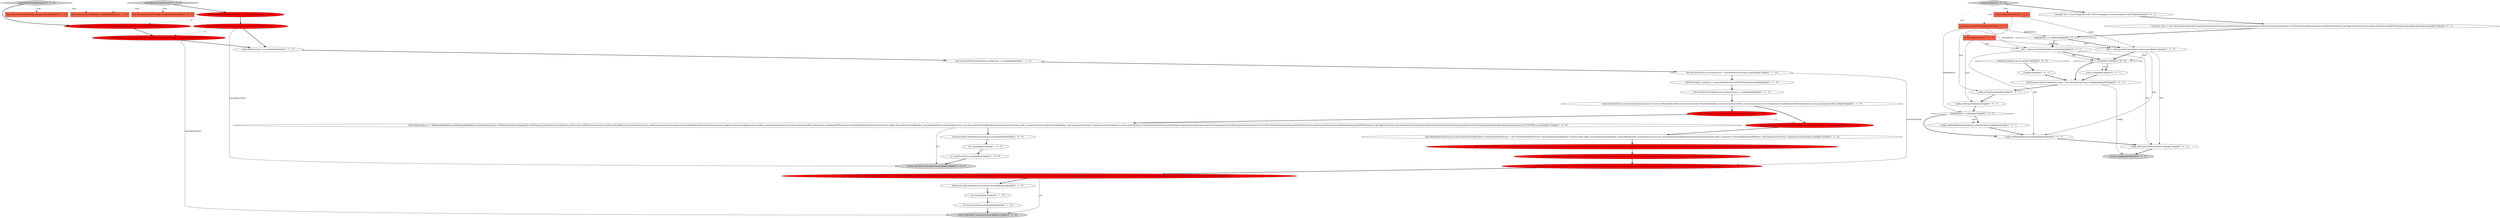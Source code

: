 digraph {
12 [style = filled, label = "final Membership m1 = MembershipBuilder.newMembershipBuilder().setAuthenticator(new GMSAuthenticator(config.getSecurityProps(),securityService,mockSystem.getSecurityLogWriter(),mockSystem.getInternalLogWriter())).setStatistics(stats1).setMessageListener(messageListener).setMembershipListener(listener).setConfig(new ServiceConfig(transport,config)).setSerializer(serializer).setLifecycleListener(lifeCycleListener).setMemberIDFactory(new MemberIdentifierFactory(){@Override public InternalDistributedMember create(MemberData memberInfo){return new InternalDistributedMember(memberInfo)}@Override public Comparator<InternalDistributedMember> getComparator(){return Comparator.naturalOrder()}}).setLocatorClient(new TcpClient(asTcpSocketCreator(SocketCreatorFactory.getSocketCreatorForComponent(SecurableCommunicationChannel.LOCATOR)),InternalDataSerializer.getDSFIDSerializer().getObjectSerializer(),InternalDataSerializer.getDSFIDSerializer().getObjectDeserializer())).setSocketCreator(asTcpSocketCreator(SocketCreatorFactory.getSocketCreatorForComponent(SecurableCommunicationChannel.CLUSTER))).create()@@@17@@@['1', '0', '0']", fillcolor = white, shape = ellipse image = "AAA0AAABBB1BBB"];
6 [style = filled, label = "final MemberIdentifierFactory memberFactory = mock()@@@9@@@['1', '1', '0']", fillcolor = white, shape = ellipse image = "AAA0AAABBB1BBB"];
2 [style = filled, label = "doAnswer(null).when(lifeCycleListener).started()@@@26@@@['1', '0', '0']", fillcolor = white, shape = ellipse image = "AAA0AAABBB1BBB"];
9 [style = filled, label = "return Pair.of(m1,messageListener)@@@33@@@['1', '0', '0']", fillcolor = lightgray, shape = ellipse image = "AAA0AAABBB1BBB"];
10 [style = filled, label = "final DMStats stats1 = mock()@@@5@@@['1', '1', '0']", fillcolor = white, shape = ellipse image = "AAA0AAABBB1BBB"];
22 [style = filled, label = "final MessageListener<InternalDistributedMember> messageListener = mock()@@@4@@@['0', '1', '0']", fillcolor = red, shape = ellipse image = "AAA1AAABBB2BBB"];
27 [style = filled, label = "m1.startEventProcessing()@@@36@@@['0', '1', '0']", fillcolor = white, shape = ellipse image = "AAA0AAABBB2BBB"];
25 [style = filled, label = "final TcpClient locatorClient = new TcpClient(asTcpSocketCreator(SocketCreatorFactory.getSocketCreatorForComponent(SecurableCommunicationChannel.LOCATOR)),InternalDataSerializer.getDSFIDSerializer().getObjectSerializer(),InternalDataSerializer.getDSFIDSerializer().getObjectDeserializer())@@@26@@@['0', '1', '0']", fillcolor = red, shape = ellipse image = "AAA1AAABBB2BBB"];
35 [style = filled, label = "String host@@@2@@@['0', '0', '1']", fillcolor = tomato, shape = box image = "AAA0AAABBB3BBB"];
40 [style = filled, label = "GemFireConfigException e@@@18@@@['0', '0', '1']", fillcolor = white, shape = diamond image = "AAA0AAABBB3BBB"];
21 [style = filled, label = "final Membership<InternalDistributedMember> m1 = MembershipBuilder.newMembershipBuilder(socketCreator,locatorClient,serializer,memberIdentifierFactory).setAuthenticator(authenticator).setStatistics(stats1).setMessageListener(messageListener).setMembershipListener(listener).setConfig(new ServiceConfig(transport,config)).setLifecycleListener(lifeCycleListener).create()@@@29@@@['0', '1', '0']", fillcolor = red, shape = ellipse image = "AAA1AAABBB2BBB"];
28 [style = filled, label = "doAnswer(null).when(lifeCycleListener).started()@@@30@@@['0', '1', '0']", fillcolor = white, shape = ellipse image = "AAA0AAABBB2BBB"];
1 [style = filled, label = "final MembershipListener listener = mock()@@@3@@@['1', '0', '0']", fillcolor = red, shape = ellipse image = "AAA1AAABBB1BBB"];
11 [style = filled, label = "when(memberFactory.create(isA())).thenAnswer(new Answer<MemberIdentifier>(){@Override public MemberIdentifier answer(InvocationOnMock invocation){return new InternalDistributedMember((MemberData)invocation.getArgument(0))}})@@@10@@@['1', '1', '0']", fillcolor = white, shape = ellipse image = "AAA0AAABBB1BBB"];
30 [style = filled, label = "final GMSAuthenticator authenticator = new GMSAuthenticator(config.getSecurityProps(),securityService,mockSystem.getSecurityLogWriter(),mockSystem.getInternalLogWriter())@@@28@@@['0', '1', '0']", fillcolor = red, shape = ellipse image = "AAA1AAABBB2BBB"];
49 [style = filled, label = "bindAddress != null@@@23@@@['0', '0', '1']", fillcolor = white, shape = diamond image = "AAA0AAABBB3BBB"];
16 [style = filled, label = "final DistributionConfigImpl config@@@2@@@['1', '1', '0']", fillcolor = tomato, shape = box image = "AAA0AAABBB1BBB"];
13 [style = filled, label = "final RemoteTransportConfig transport@@@2@@@['1', '0', '0']", fillcolor = tomato, shape = box image = "AAA0AAABBB1BBB"];
20 [style = filled, label = "return Pair.of(m1,messageListener)@@@37@@@['0', '1', '0']", fillcolor = lightgray, shape = ellipse image = "AAA0AAABBB2BBB"];
0 [style = filled, label = "createMembershipManager['1', '0', '0']", fillcolor = lightgray, shape = diamond image = "AAA0AAABBB1BBB"];
26 [style = filled, label = "final MemberIdentifierFactory<InternalDistributedMember> memberIdentifierFactory = new MemberIdentifierFactory<InternalDistributedMember>(){@Override public InternalDistributedMember create(MemberData memberInfo){return new InternalDistributedMember(memberInfo)}@Override public Comparator<InternalDistributedMember> getComparator(){return Comparator.naturalOrder()}}@@@17@@@['0', '1', '0']", fillcolor = white, shape = ellipse image = "AAA0AAABBB2BBB"];
36 [style = filled, label = "{}@@@18@@@['0', '0', '1']", fillcolor = white, shape = ellipse image = "AAA0AAABBB3BBB"];
48 [style = filled, label = "int port@@@2@@@['0', '0', '1']", fillcolor = tomato, shape = box image = "AAA0AAABBB3BBB"];
43 [style = filled, label = "DistributionLocatorConfigImpl config = new DistributionLocatorConfigImpl()@@@20@@@['0', '0', '1']", fillcolor = white, shape = ellipse image = "AAA0AAABBB3BBB"];
33 [style = filled, label = "return null@@@15@@@['0', '0', '1']", fillcolor = white, shape = ellipse image = "AAA0AAABBB3BBB"];
42 [style = filled, label = "config.setPort(port)@@@22@@@['0', '0', '1']", fillcolor = white, shape = ellipse image = "AAA0AAABBB3BBB"];
3 [style = filled, label = "DSFIDSerializer serializer = InternalDataSerializer.getDSFIDSerializer()@@@8@@@['1', '1', '0']", fillcolor = white, shape = ellipse image = "AAA0AAABBB1BBB"];
38 [style = filled, label = "config.setProductDirectory(info(1()@@@27@@@['0', '0', '1']", fillcolor = white, shape = ellipse image = "AAA0AAABBB3BBB"];
46 [style = filled, label = "info == null@@@14@@@['0', '0', '1']", fillcolor = white, shape = diamond image = "AAA0AAABBB3BBB"];
37 [style = filled, label = "config.setBindAddress(bindAddress.getHostAddress())@@@24@@@['0', '0', '1']", fillcolor = white, shape = ellipse image = "AAA0AAABBB3BBB"];
18 [style = filled, label = "final RemoteTransportConfig transport@@@2@@@['0', '1', '0']", fillcolor = tomato, shape = box image = "AAA0AAABBB2BBB"];
44 [style = filled, label = "InetAddress bindAddress@@@2@@@['0', '0', '1']", fillcolor = tomato, shape = box image = "AAA0AAABBB3BBB"];
45 [style = filled, label = "info = client.getInfo(toInetAddress(host),port)@@@12@@@['0', '0', '1']", fillcolor = white, shape = ellipse image = "AAA0AAABBB3BBB"];
32 [style = filled, label = "config.setHost(host)@@@21@@@['0', '0', '1']", fillcolor = white, shape = ellipse image = "AAA0AAABBB3BBB"];
23 [style = filled, label = "m1.start()@@@35@@@['0', '1', '0']", fillcolor = white, shape = ellipse image = "AAA0AAABBB2BBB"];
24 [style = filled, label = "LifecycleListener<InternalDistributedMember> lifeCycleListener = mock()@@@16@@@['0', '1', '0']", fillcolor = red, shape = ellipse image = "AAA1AAABBB2BBB"];
8 [style = filled, label = "m1.startEventProcessing()@@@32@@@['1', '0', '0']", fillcolor = white, shape = ellipse image = "AAA0AAABBB1BBB"];
17 [style = filled, label = "createMembershipManager['0', '1', '0']", fillcolor = lightgray, shape = diamond image = "AAA0AAABBB2BBB"];
34 [style = filled, label = "config.setWorkingDirectory(info(0()@@@26@@@['0', '0', '1']", fillcolor = white, shape = ellipse image = "AAA0AAABBB3BBB"];
7 [style = filled, label = "final MessageListener messageListener = mock()@@@4@@@['1', '0', '0']", fillcolor = red, shape = ellipse image = "AAA1AAABBB1BBB"];
15 [style = filled, label = "m1.start()@@@31@@@['1', '0', '0']", fillcolor = white, shape = ellipse image = "AAA0AAABBB1BBB"];
19 [style = filled, label = "final TcpSocketCreator socketCreator = asTcpSocketCreator(SocketCreatorFactory.getSocketCreatorForComponent(SecurableCommunicationChannel.CLUSTER))@@@27@@@['0', '1', '0']", fillcolor = red, shape = ellipse image = "AAA1AAABBB2BBB"];
29 [style = filled, label = "final MembershipListener<InternalDistributedMember> listener = mock()@@@3@@@['0', '1', '0']", fillcolor = red, shape = ellipse image = "AAA1AAABBB2BBB"];
47 [style = filled, label = "info = client.getInfo(bindAddress,port)@@@9@@@['0', '0', '1']", fillcolor = white, shape = ellipse image = "AAA0AAABBB3BBB"];
51 [style = filled, label = "TcpClient client = new TcpClient(asTcpSocketCreator(SocketCreatorFactory.getSocketCreatorForComponent(SecurableCommunicationChannel.LOCATOR)),InternalDataSerializer.getDSFIDSerializer().getObjectSerializer(),InternalDataSerializer.getDSFIDSerializer().getObjectDeserializer())@@@7@@@['0', '0', '1']", fillcolor = white, shape = ellipse image = "AAA0AAABBB3BBB"];
5 [style = filled, label = "final InternalDistributedSystem mockSystem = mock()@@@6@@@['1', '1', '0']", fillcolor = white, shape = ellipse image = "AAA0AAABBB1BBB"];
14 [style = filled, label = "final SecurityService securityService = SecurityServiceFactory.create()@@@7@@@['1', '1', '0']", fillcolor = white, shape = ellipse image = "AAA0AAABBB1BBB"];
39 [style = filled, label = "createConfigFor['0', '0', '1']", fillcolor = lightgray, shape = diamond image = "AAA0AAABBB3BBB"];
4 [style = filled, label = "LifecycleListener lifeCycleListener = mock()@@@16@@@['1', '0', '0']", fillcolor = red, shape = ellipse image = "AAA1AAABBB1BBB"];
50 [style = filled, label = "return config@@@28@@@['0', '0', '1']", fillcolor = lightgray, shape = ellipse image = "AAA0AAABBB3BBB"];
41 [style = filled, label = "String(( info = new String((((edu.fdu.CPPDG.tinypdg.pe.ExpressionInfo@130597@@@3@@@['0', '0', '1']", fillcolor = white, shape = ellipse image = "AAA0AAABBB3BBB"];
31 [style = filled, label = "bindAddress != null@@@8@@@['0', '0', '1']", fillcolor = white, shape = diamond image = "AAA0AAABBB3BBB"];
36->43 [style = bold, label=""];
39->35 [style = dotted, label="true"];
14->3 [style = bold, label=""];
21->20 [style = solid, label="m1"];
49->37 [style = bold, label=""];
48->42 [style = solid, label="port"];
31->47 [style = dotted, label="true"];
0->13 [style = dotted, label="true"];
23->27 [style = bold, label=""];
17->18 [style = dotted, label="true"];
44->47 [style = solid, label="bindAddress"];
7->10 [style = bold, label=""];
48->47 [style = solid, label="port"];
26->25 [style = bold, label=""];
11->4 [style = bold, label=""];
1->29 [style = dashed, label="0"];
43->32 [style = bold, label=""];
3->6 [style = bold, label=""];
47->46 [style = bold, label=""];
47->38 [style = solid, label="info"];
5->14 [style = bold, label=""];
46->33 [style = dotted, label="true"];
49->34 [style = bold, label=""];
11->24 [style = bold, label=""];
1->7 [style = bold, label=""];
4->24 [style = dashed, label="0"];
44->31 [style = solid, label="bindAddress"];
47->46 [style = solid, label="info"];
21->28 [style = bold, label=""];
17->16 [style = dotted, label="true"];
38->50 [style = bold, label=""];
48->45 [style = solid, label="port"];
31->45 [style = dotted, label="false"];
24->26 [style = bold, label=""];
12->2 [style = bold, label=""];
30->21 [style = bold, label=""];
39->48 [style = dotted, label="true"];
14->30 [style = solid, label="securityService"];
10->5 [style = bold, label=""];
35->32 [style = solid, label="host"];
45->34 [style = solid, label="info"];
40->36 [style = bold, label=""];
28->23 [style = bold, label=""];
41->51 [style = bold, label=""];
0->1 [style = bold, label=""];
37->34 [style = bold, label=""];
6->11 [style = bold, label=""];
47->34 [style = solid, label="info"];
33->43 [style = bold, label=""];
2->15 [style = bold, label=""];
46->33 [style = bold, label=""];
25->19 [style = bold, label=""];
22->10 [style = bold, label=""];
8->9 [style = bold, label=""];
22->20 [style = solid, label="messageListener"];
4->12 [style = bold, label=""];
35->45 [style = solid, label="host"];
42->49 [style = bold, label=""];
39->41 [style = bold, label=""];
39->44 [style = dotted, label="true"];
45->46 [style = solid, label="info"];
31->47 [style = bold, label=""];
0->16 [style = dotted, label="true"];
45->46 [style = bold, label=""];
29->22 [style = bold, label=""];
51->31 [style = bold, label=""];
34->38 [style = bold, label=""];
12->9 [style = solid, label="m1"];
49->37 [style = dotted, label="true"];
17->29 [style = bold, label=""];
32->42 [style = bold, label=""];
44->49 [style = solid, label="bindAddress"];
7->9 [style = solid, label="messageListener"];
27->20 [style = bold, label=""];
31->45 [style = bold, label=""];
15->8 [style = bold, label=""];
43->50 [style = solid, label="config"];
7->22 [style = dashed, label="0"];
45->38 [style = solid, label="info"];
19->30 [style = bold, label=""];
46->43 [style = bold, label=""];
}
